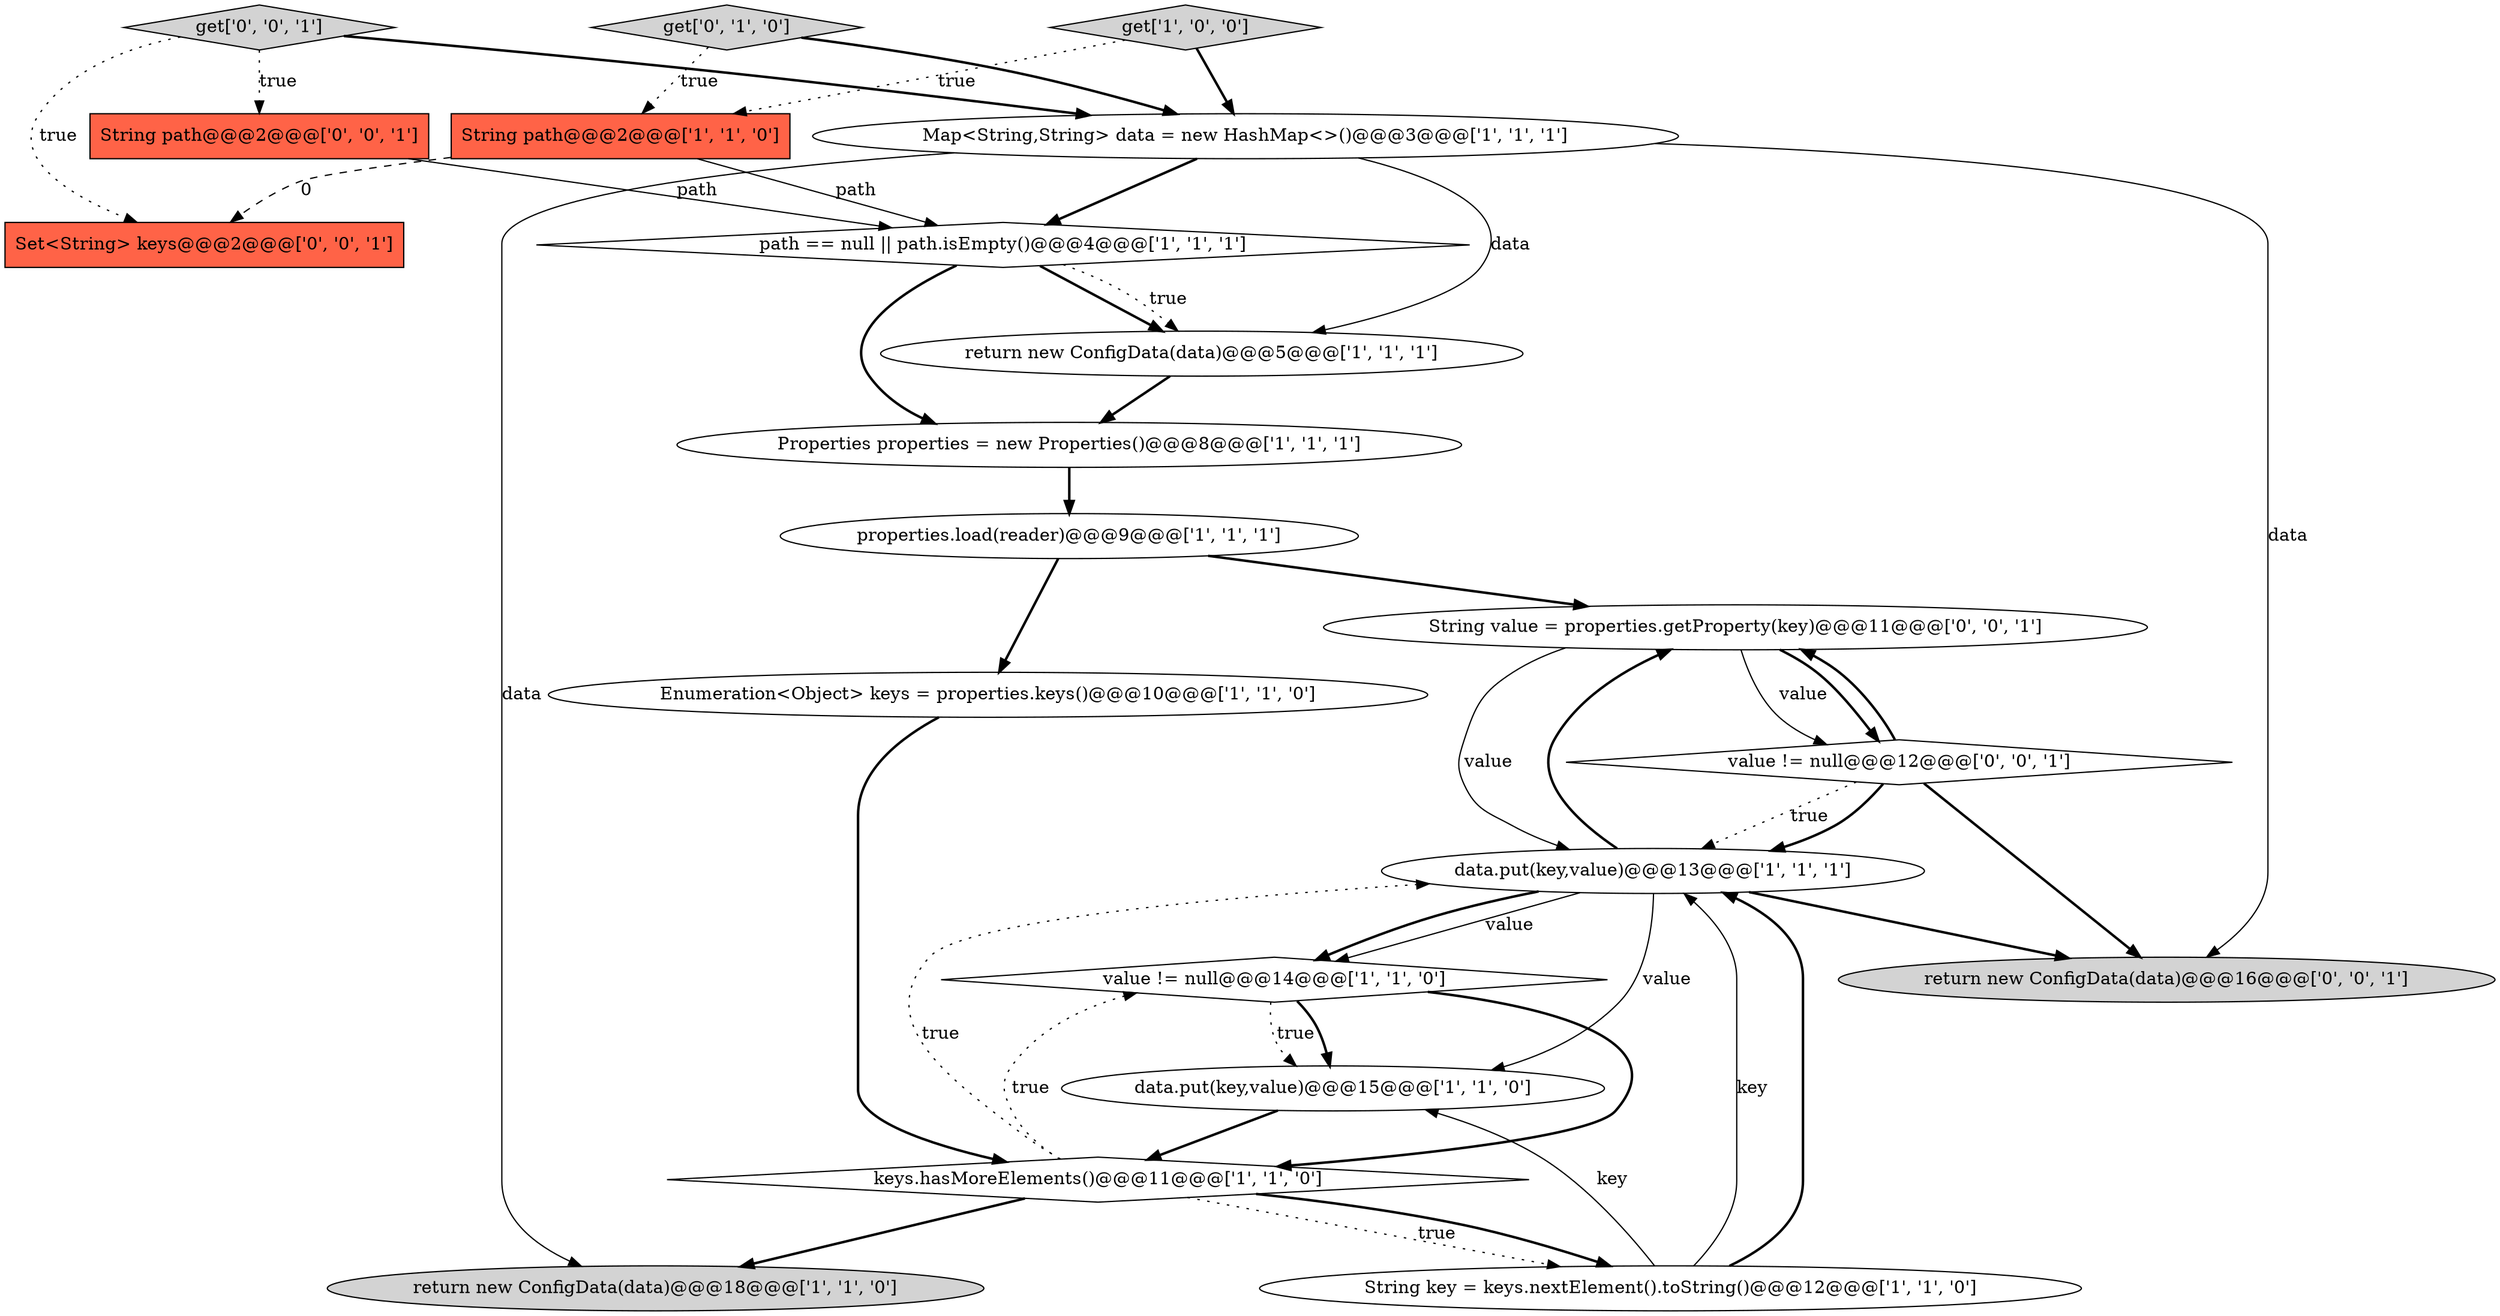 digraph {
20 [style = filled, label = "String value = properties.getProperty(key)@@@11@@@['0', '0', '1']", fillcolor = white, shape = ellipse image = "AAA0AAABBB3BBB"];
7 [style = filled, label = "data.put(key,value)@@@15@@@['1', '1', '0']", fillcolor = white, shape = ellipse image = "AAA0AAABBB1BBB"];
10 [style = filled, label = "String key = keys.nextElement().toString()@@@12@@@['1', '1', '0']", fillcolor = white, shape = ellipse image = "AAA0AAABBB1BBB"];
19 [style = filled, label = "Set<String> keys@@@2@@@['0', '0', '1']", fillcolor = tomato, shape = box image = "AAA0AAABBB3BBB"];
15 [style = filled, label = "value != null@@@12@@@['0', '0', '1']", fillcolor = white, shape = diamond image = "AAA0AAABBB3BBB"];
2 [style = filled, label = "return new ConfigData(data)@@@5@@@['1', '1', '1']", fillcolor = white, shape = ellipse image = "AAA0AAABBB1BBB"];
11 [style = filled, label = "Properties properties = new Properties()@@@8@@@['1', '1', '1']", fillcolor = white, shape = ellipse image = "AAA0AAABBB1BBB"];
6 [style = filled, label = "keys.hasMoreElements()@@@11@@@['1', '1', '0']", fillcolor = white, shape = diamond image = "AAA0AAABBB1BBB"];
12 [style = filled, label = "return new ConfigData(data)@@@18@@@['1', '1', '0']", fillcolor = lightgray, shape = ellipse image = "AAA0AAABBB1BBB"];
16 [style = filled, label = "return new ConfigData(data)@@@16@@@['0', '0', '1']", fillcolor = lightgray, shape = ellipse image = "AAA0AAABBB3BBB"];
8 [style = filled, label = "value != null@@@14@@@['1', '1', '0']", fillcolor = white, shape = diamond image = "AAA0AAABBB1BBB"];
1 [style = filled, label = "Map<String,String> data = new HashMap<>()@@@3@@@['1', '1', '1']", fillcolor = white, shape = ellipse image = "AAA0AAABBB1BBB"];
3 [style = filled, label = "get['1', '0', '0']", fillcolor = lightgray, shape = diamond image = "AAA0AAABBB1BBB"];
13 [style = filled, label = "Enumeration<Object> keys = properties.keys()@@@10@@@['1', '1', '0']", fillcolor = white, shape = ellipse image = "AAA0AAABBB1BBB"];
5 [style = filled, label = "String path@@@2@@@['1', '1', '0']", fillcolor = tomato, shape = box image = "AAA0AAABBB1BBB"];
18 [style = filled, label = "String path@@@2@@@['0', '0', '1']", fillcolor = tomato, shape = box image = "AAA0AAABBB3BBB"];
0 [style = filled, label = "path == null || path.isEmpty()@@@4@@@['1', '1', '1']", fillcolor = white, shape = diamond image = "AAA0AAABBB1BBB"];
9 [style = filled, label = "data.put(key,value)@@@13@@@['1', '1', '1']", fillcolor = white, shape = ellipse image = "AAA0AAABBB1BBB"];
14 [style = filled, label = "get['0', '1', '0']", fillcolor = lightgray, shape = diamond image = "AAA0AAABBB2BBB"];
17 [style = filled, label = "get['0', '0', '1']", fillcolor = lightgray, shape = diamond image = "AAA0AAABBB3BBB"];
4 [style = filled, label = "properties.load(reader)@@@9@@@['1', '1', '1']", fillcolor = white, shape = ellipse image = "AAA0AAABBB1BBB"];
10->9 [style = solid, label="key"];
17->1 [style = bold, label=""];
3->1 [style = bold, label=""];
1->12 [style = solid, label="data"];
20->9 [style = solid, label="value"];
17->18 [style = dotted, label="true"];
11->4 [style = bold, label=""];
4->13 [style = bold, label=""];
0->2 [style = bold, label=""];
9->8 [style = solid, label="value"];
0->11 [style = bold, label=""];
8->7 [style = dotted, label="true"];
9->20 [style = bold, label=""];
8->6 [style = bold, label=""];
1->0 [style = bold, label=""];
9->8 [style = bold, label=""];
15->16 [style = bold, label=""];
9->16 [style = bold, label=""];
10->7 [style = solid, label="key"];
1->16 [style = solid, label="data"];
8->7 [style = bold, label=""];
14->1 [style = bold, label=""];
15->9 [style = dotted, label="true"];
6->10 [style = dotted, label="true"];
1->2 [style = solid, label="data"];
20->15 [style = solid, label="value"];
3->5 [style = dotted, label="true"];
14->5 [style = dotted, label="true"];
6->9 [style = dotted, label="true"];
15->9 [style = bold, label=""];
6->8 [style = dotted, label="true"];
15->20 [style = bold, label=""];
18->0 [style = solid, label="path"];
6->10 [style = bold, label=""];
7->6 [style = bold, label=""];
4->20 [style = bold, label=""];
17->19 [style = dotted, label="true"];
10->9 [style = bold, label=""];
5->0 [style = solid, label="path"];
13->6 [style = bold, label=""];
0->2 [style = dotted, label="true"];
20->15 [style = bold, label=""];
5->19 [style = dashed, label="0"];
2->11 [style = bold, label=""];
9->7 [style = solid, label="value"];
6->12 [style = bold, label=""];
}
